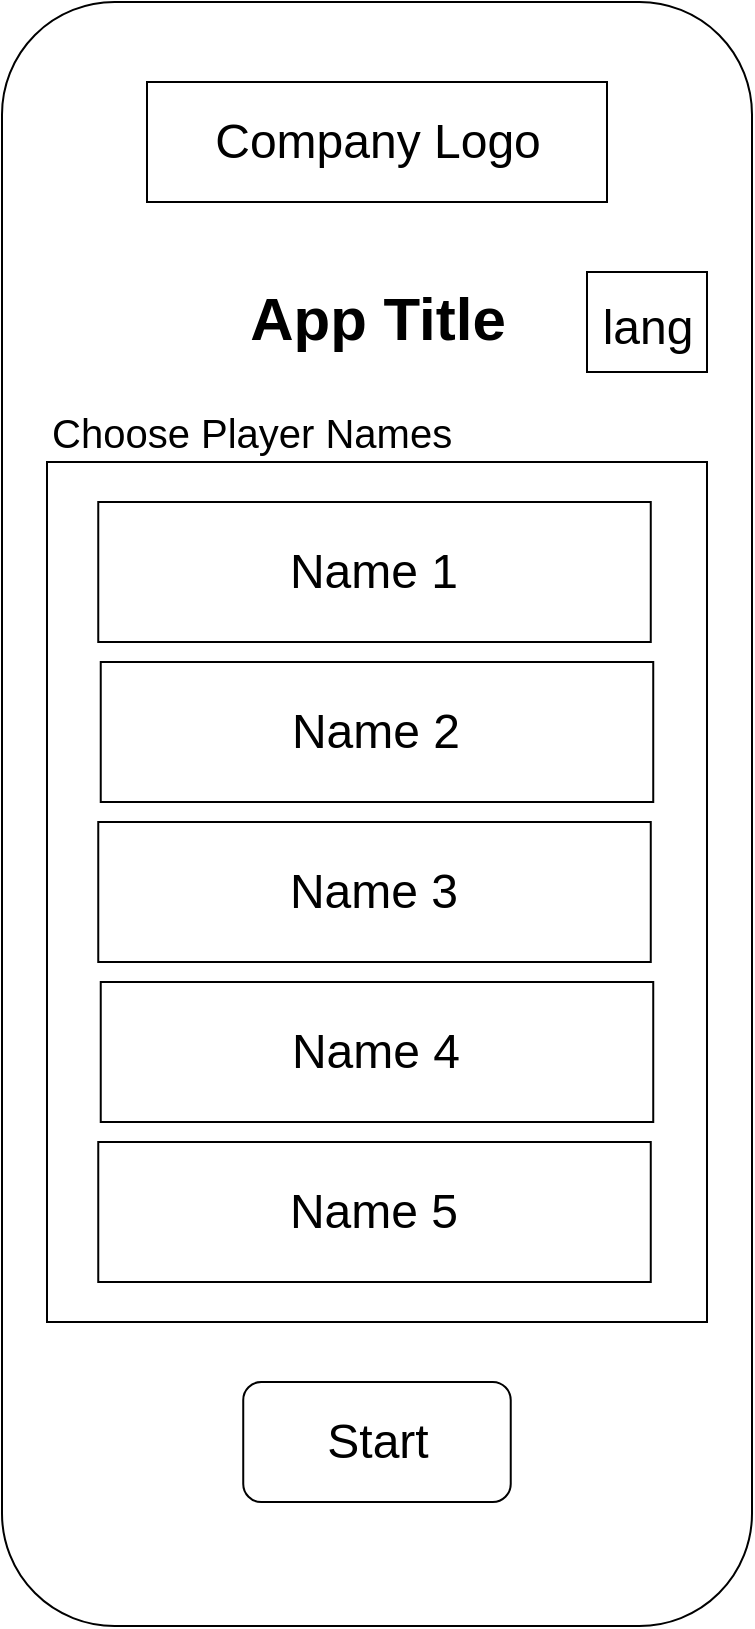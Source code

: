 <mxfile version="16.5.1" type="device"><diagram id="MRY0aM0Il2jLqs9tOIFh" name="Seite-1"><mxGraphModel dx="1778" dy="1071" grid="1" gridSize="10" guides="1" tooltips="1" connect="1" arrows="1" fold="1" page="1" pageScale="1" pageWidth="827" pageHeight="1169" math="0" shadow="0"><root><mxCell id="0"/><mxCell id="1" parent="0"/><mxCell id="HBGCt-lCDlKdyO7YyWHl-1" value="" style="rounded=1;whiteSpace=wrap;html=1;aspect=fixed;" vertex="1" parent="1"><mxGeometry x="80" y="40" width="375" height="812" as="geometry"/></mxCell><mxCell id="HBGCt-lCDlKdyO7YyWHl-8" value="&lt;h1&gt;&lt;font style=&quot;font-size: 30px&quot;&gt;App Title&lt;/font&gt;&lt;/h1&gt;" style="text;html=1;strokeColor=none;fillColor=none;spacing=5;spacingTop=-20;whiteSpace=wrap;overflow=hidden;rounded=0;align=center;" vertex="1" parent="1"><mxGeometry x="143.75" y="175" width="247.5" height="40" as="geometry"/></mxCell><mxCell id="HBGCt-lCDlKdyO7YyWHl-9" value="&lt;font style=&quot;font-size: 24px&quot;&gt;lang&lt;/font&gt;" style="rounded=0;whiteSpace=wrap;html=1;fontSize=30;" vertex="1" parent="1"><mxGeometry x="372.5" y="175" width="60" height="50" as="geometry"/></mxCell><mxCell id="HBGCt-lCDlKdyO7YyWHl-10" value="Company Logo" style="rounded=0;whiteSpace=wrap;html=1;fontSize=24;" vertex="1" parent="1"><mxGeometry x="152.5" y="80" width="230" height="60" as="geometry"/></mxCell><mxCell id="HBGCt-lCDlKdyO7YyWHl-12" value="Start" style="rounded=1;whiteSpace=wrap;html=1;fontSize=24;" vertex="1" parent="1"><mxGeometry x="200.62" y="730" width="133.75" height="60" as="geometry"/></mxCell><mxCell id="HBGCt-lCDlKdyO7YyWHl-18" value="" style="group" vertex="1" connectable="0" parent="1"><mxGeometry x="102.5" y="270" width="330" height="430" as="geometry"/></mxCell><mxCell id="HBGCt-lCDlKdyO7YyWHl-11" value="" style="rounded=0;whiteSpace=wrap;html=1;fontSize=24;" vertex="1" parent="HBGCt-lCDlKdyO7YyWHl-18"><mxGeometry width="330" height="430" as="geometry"/></mxCell><mxCell id="HBGCt-lCDlKdyO7YyWHl-13" value="Name 1" style="rounded=0;whiteSpace=wrap;html=1;fontSize=24;" vertex="1" parent="HBGCt-lCDlKdyO7YyWHl-18"><mxGeometry x="25.63" y="20" width="276.25" height="70" as="geometry"/></mxCell><mxCell id="HBGCt-lCDlKdyO7YyWHl-14" value="Name 2" style="rounded=0;whiteSpace=wrap;html=1;fontSize=24;" vertex="1" parent="HBGCt-lCDlKdyO7YyWHl-18"><mxGeometry x="26.87" y="100" width="276.25" height="70" as="geometry"/></mxCell><mxCell id="HBGCt-lCDlKdyO7YyWHl-15" value="Name 3" style="rounded=0;whiteSpace=wrap;html=1;fontSize=24;" vertex="1" parent="HBGCt-lCDlKdyO7YyWHl-18"><mxGeometry x="25.63" y="180" width="276.25" height="70" as="geometry"/></mxCell><mxCell id="HBGCt-lCDlKdyO7YyWHl-16" value="Name 4" style="rounded=0;whiteSpace=wrap;html=1;fontSize=24;" vertex="1" parent="HBGCt-lCDlKdyO7YyWHl-18"><mxGeometry x="26.87" y="260" width="276.25" height="70" as="geometry"/></mxCell><mxCell id="HBGCt-lCDlKdyO7YyWHl-17" value="Name 5" style="rounded=0;whiteSpace=wrap;html=1;fontSize=24;" vertex="1" parent="HBGCt-lCDlKdyO7YyWHl-18"><mxGeometry x="25.63" y="340" width="276.25" height="70" as="geometry"/></mxCell><mxCell id="HBGCt-lCDlKdyO7YyWHl-19" value="&lt;font style=&quot;font-size: 20px&quot;&gt;Choose Player Names&lt;/font&gt;" style="text;html=1;strokeColor=none;fillColor=none;align=left;verticalAlign=middle;whiteSpace=wrap;rounded=0;fontSize=24;" vertex="1" parent="1"><mxGeometry x="102.5" y="240" width="327.5" height="30" as="geometry"/></mxCell></root></mxGraphModel></diagram></mxfile>